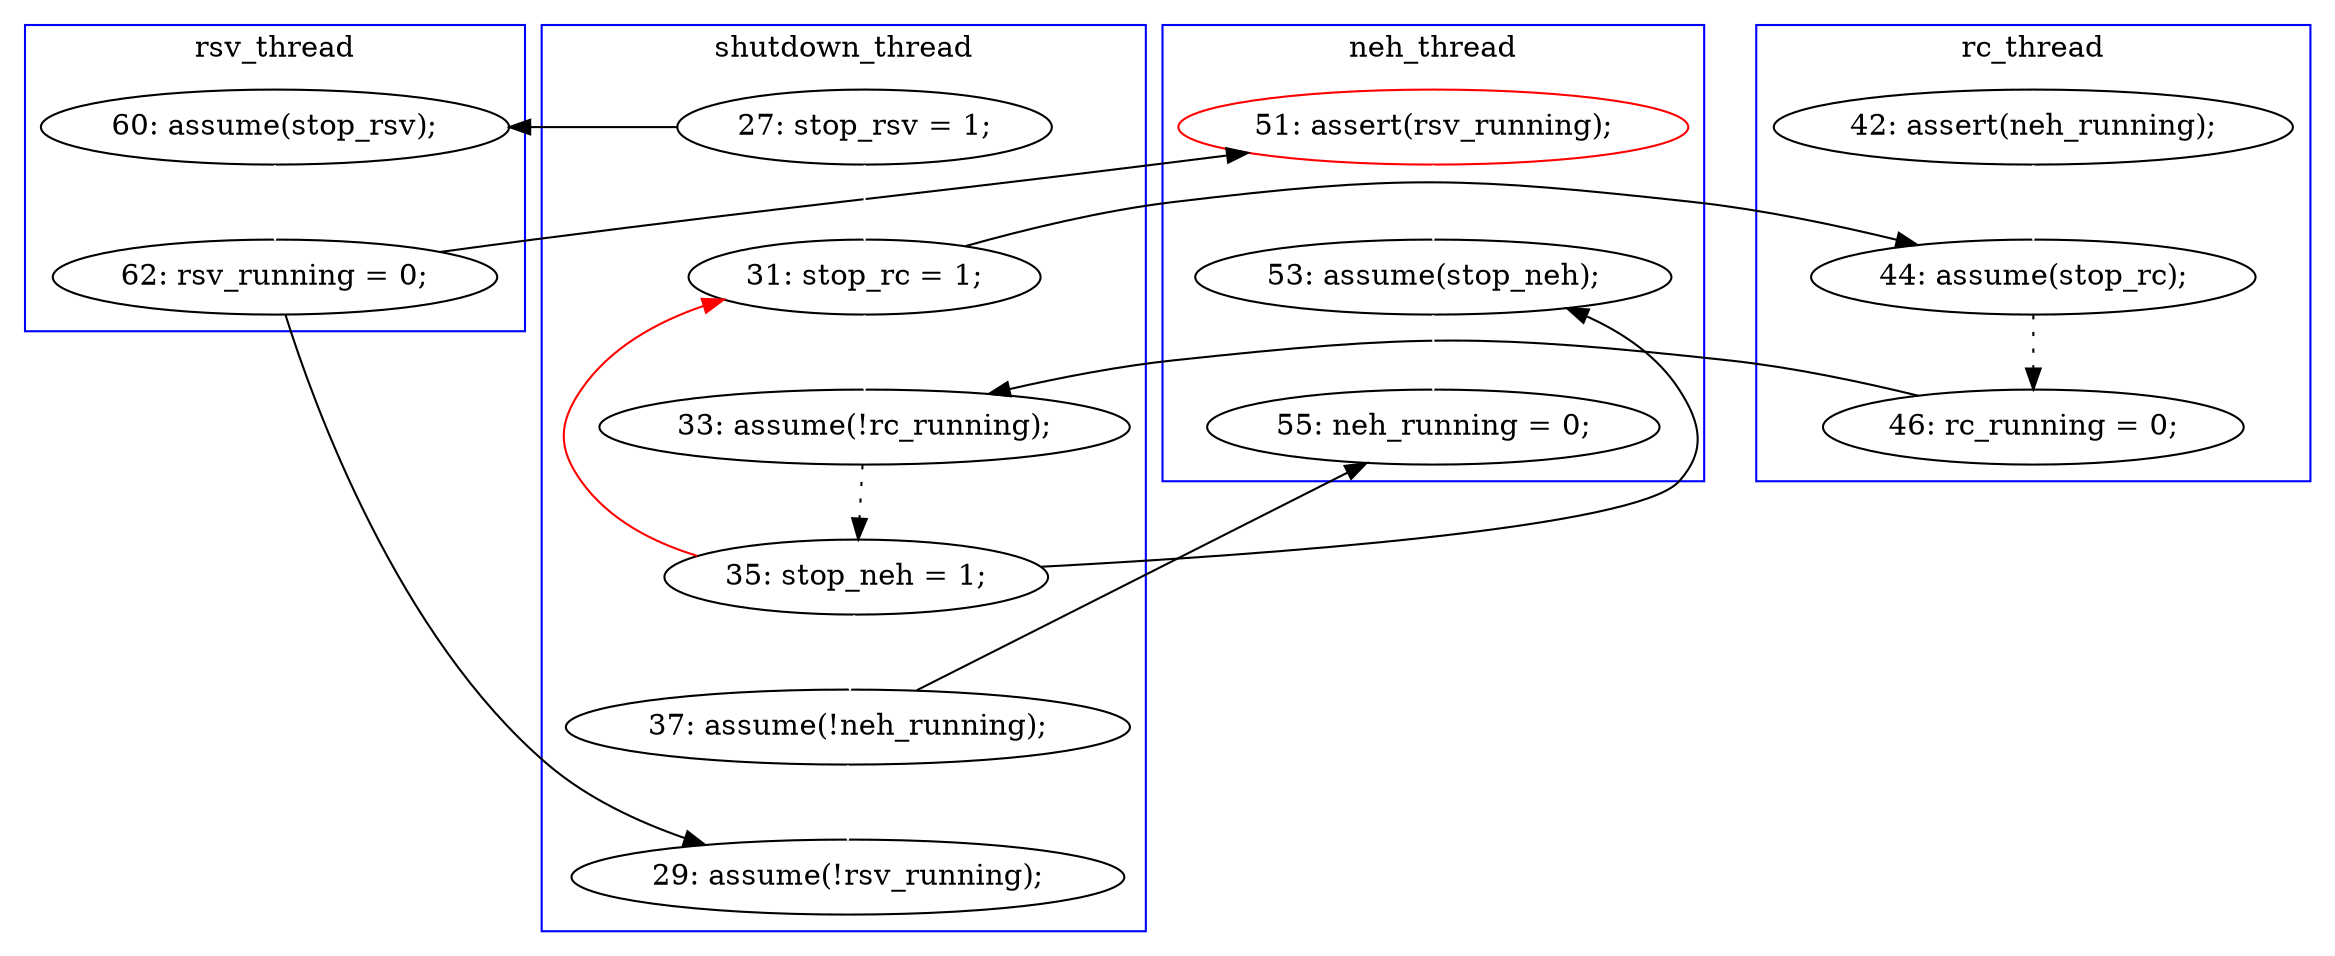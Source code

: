 digraph Counterexample {
	24 -> 27 [color = white, style = solid]
	20 -> 21 [color = black, style = solid, constraint = false]
	18 -> 20 [color = black, style = dotted]
	21 -> 24 [color = black, style = dotted]
	25 -> 32 [color = white, style = solid]
	22 -> 23 [color = white, style = solid]
	27 -> 33 [color = black, style = solid, constraint = false]
	11 -> 18 [color = white, style = solid]
	15 -> 16 [color = white, style = solid]
	32 -> 33 [color = white, style = solid]
	23 -> 25 [color = black, style = solid, constraint = false]
	16 -> 21 [color = white, style = solid]
	24 -> 16 [color = red, style = solid, constraint = false]
	15 -> 22 [color = black, style = solid, constraint = false]
	24 -> 32 [color = black, style = solid, constraint = false]
	23 -> 28 [color = black, style = solid, constraint = false]
	16 -> 18 [color = black, style = solid, constraint = false]
	27 -> 28 [color = white, style = solid]
	subgraph cluster4 {
		label = rsv_thread
		color = blue
		23  [label = "62: rsv_running = 0;"]
		22  [label = "60: assume(stop_rsv);"]
	}
	subgraph cluster3 {
		label = neh_thread
		color = blue
		25  [label = "51: assert(rsv_running);", color = red]
		33  [label = "55: neh_running = 0;"]
		32  [label = "53: assume(stop_neh);"]
	}
	subgraph cluster2 {
		label = rc_thread
		color = blue
		11  [label = "42: assert(neh_running);"]
		18  [label = "44: assume(stop_rc);"]
		20  [label = "46: rc_running = 0;"]
	}
	subgraph cluster1 {
		label = shutdown_thread
		color = blue
		27  [label = "37: assume(!neh_running);"]
		28  [label = "29: assume(!rsv_running);"]
		21  [label = "33: assume(!rc_running);"]
		24  [label = "35: stop_neh = 1;"]
		15  [label = "27: stop_rsv = 1;"]
		16  [label = "31: stop_rc = 1;"]
	}
}